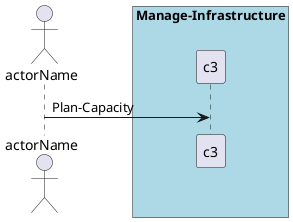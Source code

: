 @startuml
Actor "actorName" as A

box "Manage-Infrastructure" #lightblue
participant "c3" as S
A -> S : Plan-Capacity
end box

@enduml
